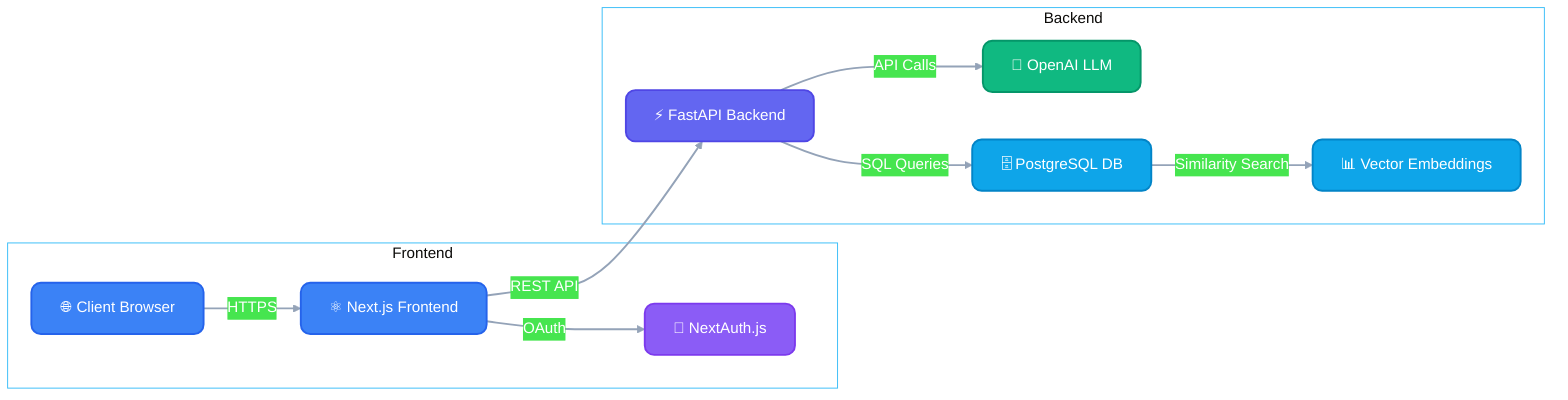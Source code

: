 %%{init: {'theme': 'base', 'themeVariables': { 
  'background': 'transparent', 
  'clusterBkg': 'transparent', 
  'clusterBorder': '#38bdf8', 
  'primaryColor': '#4f46e5', 
  'primaryTextColor': '#ffffff', 
  'tertiaryColor': '#f3f4f6'
}}}%%
graph LR
    subgraph Frontend
        A[🌐 Client Browser] --> |HTTPS| B[⚛️ Next.js Frontend]
        B --> |OAuth| C[🔐 NextAuth.js]
    end

    subgraph Backend
        B --> |REST API| D[⚡ FastAPI Backend]
        D --> |API Calls| E[🧠 OpenAI LLM]
        D --> |SQL Queries| F[🗄️ PostgreSQL DB]
        F --> |Similarity Search| G[📊 Vector Embeddings]
    end

    classDef primary fill:#3b82f6,stroke:#2563eb,stroke-width:2px,color:white,rx:10
    classDef secondary fill:#6366f1,stroke:#4f46e5,stroke-width:2px,color:white,rx:10
    classDef storage fill:#0ea5e9,stroke:#0284c7,stroke-width:2px,color:white,rx:10
    classDef auth fill:#8b5cf6,stroke:#7c3aed,stroke-width:2px,color:white,rx:10
    classDef ai fill:#10b981,stroke:#059669,stroke-width:2px,color:white,rx:10

    class A,B primary
    class C auth
    class D secondary
    class E ai
    class F,G storage

    linkStyle default stroke-width:2px,fill:none,stroke:#94a3b8
